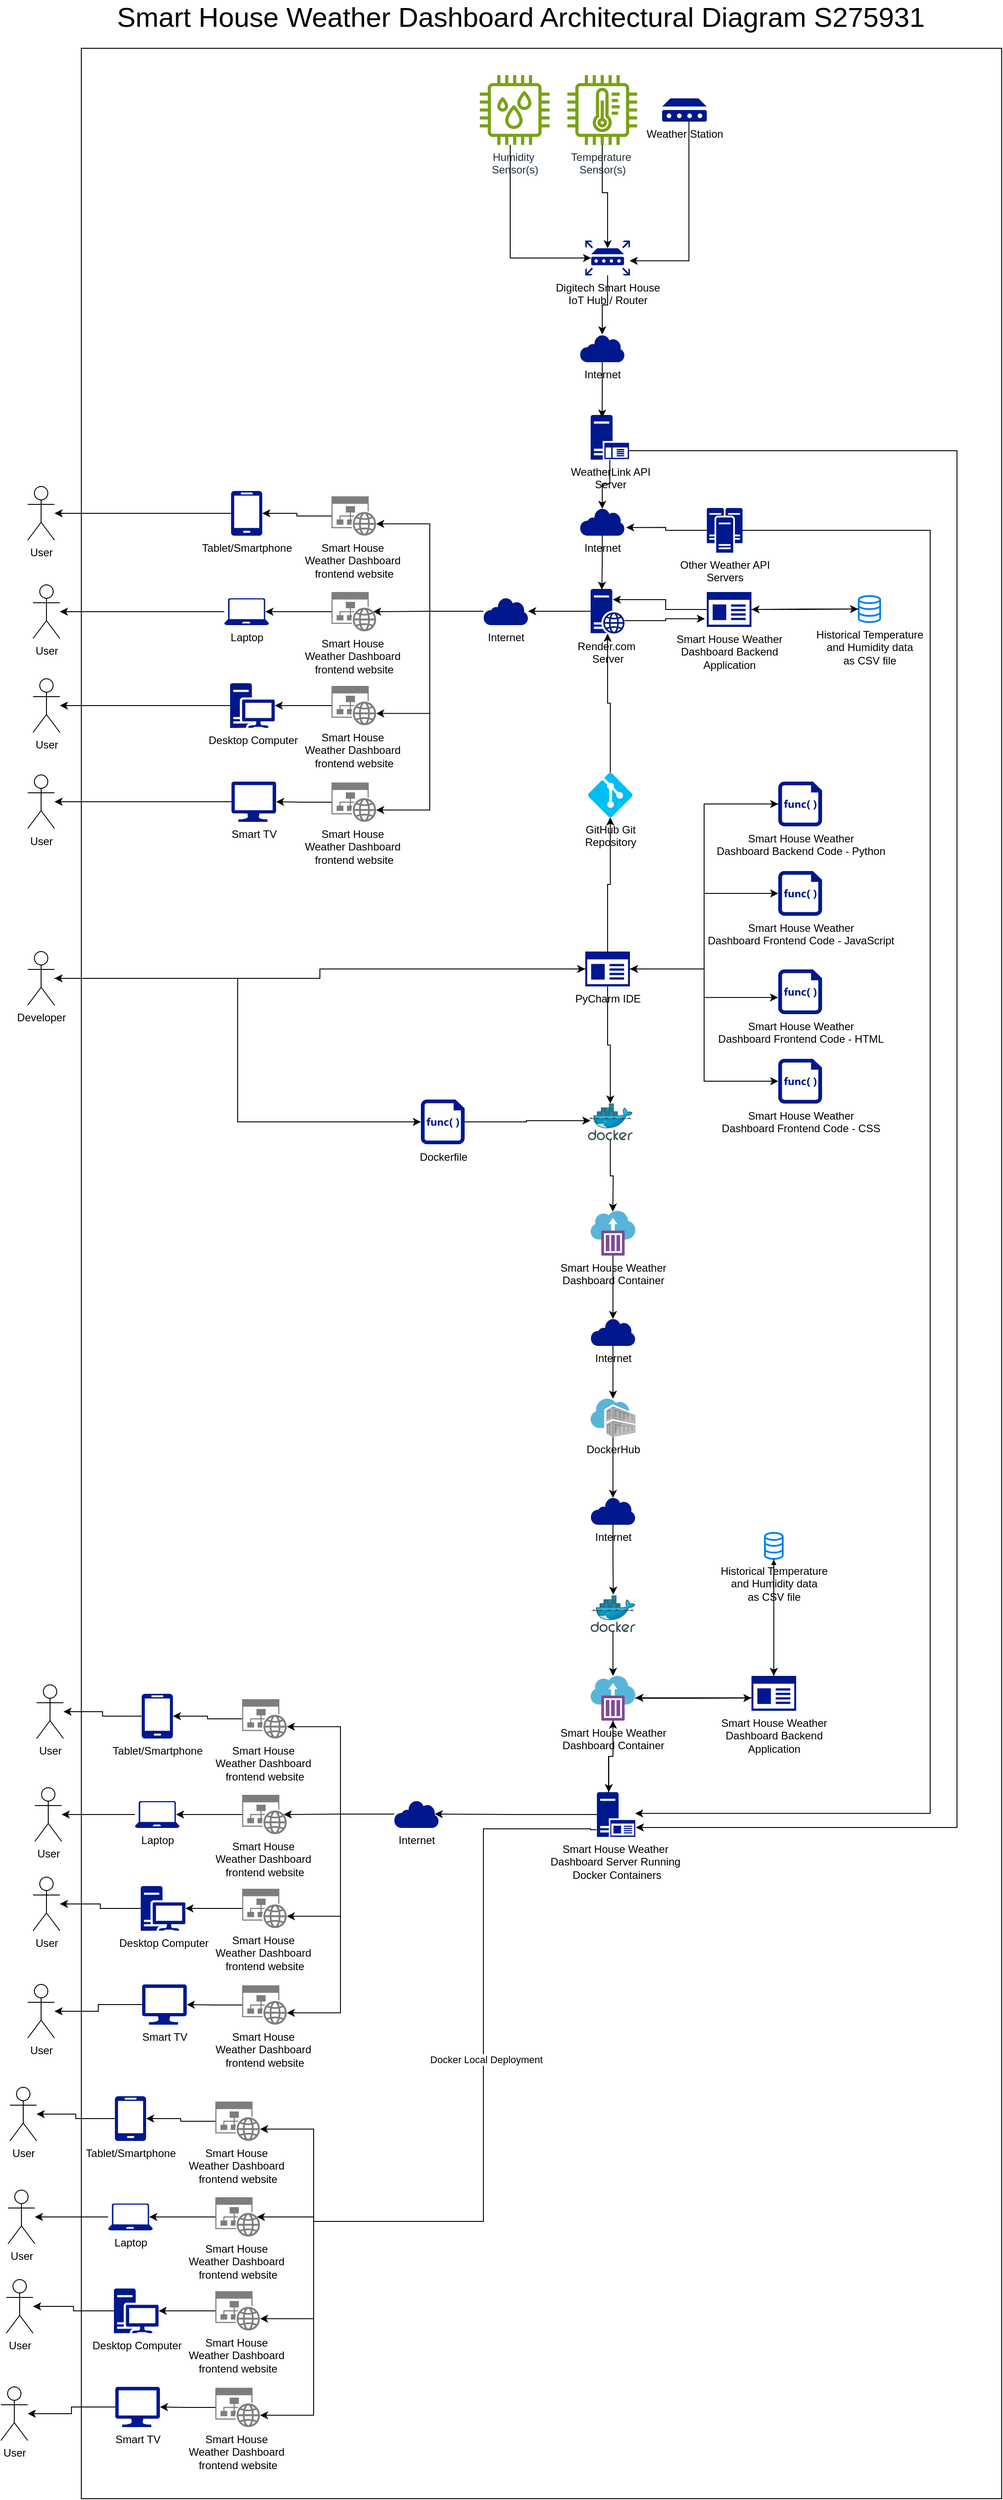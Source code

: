 <mxfile version="26.0.7">
  <diagram name="Page-1" id="2p_CSCa0iA-I4tsVPhHe">
    <mxGraphModel dx="2048" dy="1992" grid="1" gridSize="10" guides="1" tooltips="1" connect="1" arrows="1" fold="1" page="1" pageScale="1" pageWidth="827" pageHeight="1169" math="0" shadow="0">
      <root>
        <mxCell id="0" />
        <mxCell id="1" parent="0" />
        <mxCell id="lNbuHXDIR7hB_pEmyusl-156" value="" style="rounded=0;whiteSpace=wrap;html=1;fillColor=none;" parent="1" vertex="1">
          <mxGeometry x="60" y="-210" width="1030" height="2740" as="geometry" />
        </mxCell>
        <mxCell id="lNbuHXDIR7hB_pEmyusl-1" value="&lt;font style=&quot;font-size: 31px;&quot;&gt;Smart House Weather Dashboard Architectural Diagram S275931&lt;/font&gt;" style="text;html=1;align=center;verticalAlign=middle;whiteSpace=wrap;rounded=0;" parent="1" vertex="1">
          <mxGeometry x="60" y="-260" width="983.5" height="30" as="geometry" />
        </mxCell>
        <mxCell id="lNbuHXDIR7hB_pEmyusl-2" value="User" style="shape=umlActor;verticalLabelPosition=bottom;verticalAlign=top;html=1;outlineConnect=0;" parent="1" vertex="1">
          <mxGeometry x="6" y="390" width="30" height="60" as="geometry" />
        </mxCell>
        <mxCell id="lNbuHXDIR7hB_pEmyusl-4" value="Developer" style="shape=umlActor;verticalLabelPosition=bottom;verticalAlign=top;html=1;outlineConnect=0;" parent="1" vertex="1">
          <mxGeometry y="800" width="30" height="60" as="geometry" />
        </mxCell>
        <mxCell id="lNbuHXDIR7hB_pEmyusl-15" style="edgeStyle=orthogonalEdgeStyle;rounded=0;orthogonalLoop=1;jettySize=auto;html=1;" parent="1" source="lNbuHXDIR7hB_pEmyusl-7" target="lNbuHXDIR7hB_pEmyusl-11" edge="1">
          <mxGeometry relative="1" as="geometry" />
        </mxCell>
        <mxCell id="lNbuHXDIR7hB_pEmyusl-7" value="Tablet/Smartphone" style="sketch=0;aspect=fixed;pointerEvents=1;shadow=0;dashed=0;html=1;strokeColor=none;labelPosition=center;verticalLabelPosition=bottom;verticalAlign=top;align=center;fillColor=#00188D;shape=mxgraph.azure.mobile" parent="1" vertex="1">
          <mxGeometry x="227.5" y="285" width="35" height="50" as="geometry" />
        </mxCell>
        <mxCell id="lNbuHXDIR7hB_pEmyusl-16" style="edgeStyle=orthogonalEdgeStyle;rounded=0;orthogonalLoop=1;jettySize=auto;html=1;" parent="1" source="lNbuHXDIR7hB_pEmyusl-8" target="lNbuHXDIR7hB_pEmyusl-2" edge="1">
          <mxGeometry relative="1" as="geometry" />
        </mxCell>
        <mxCell id="lNbuHXDIR7hB_pEmyusl-8" value="Laptop" style="sketch=0;aspect=fixed;pointerEvents=1;shadow=0;dashed=0;html=1;strokeColor=none;labelPosition=center;verticalLabelPosition=bottom;verticalAlign=top;align=center;fillColor=#00188D;shape=mxgraph.azure.laptop" parent="1" vertex="1">
          <mxGeometry x="220" y="405" width="50" height="30" as="geometry" />
        </mxCell>
        <mxCell id="lNbuHXDIR7hB_pEmyusl-17" style="edgeStyle=orthogonalEdgeStyle;rounded=0;orthogonalLoop=1;jettySize=auto;html=1;" parent="1" source="lNbuHXDIR7hB_pEmyusl-9" target="lNbuHXDIR7hB_pEmyusl-10" edge="1">
          <mxGeometry relative="1" as="geometry" />
        </mxCell>
        <mxCell id="lNbuHXDIR7hB_pEmyusl-9" value="Desktop Computer" style="sketch=0;aspect=fixed;pointerEvents=1;shadow=0;dashed=0;html=1;strokeColor=none;labelPosition=center;verticalLabelPosition=bottom;verticalAlign=top;align=center;fillColor=#00188D;shape=mxgraph.mscae.enterprise.workstation_client" parent="1" vertex="1">
          <mxGeometry x="226.5" y="500" width="50" height="50" as="geometry" />
        </mxCell>
        <mxCell id="lNbuHXDIR7hB_pEmyusl-10" value="User" style="shape=umlActor;verticalLabelPosition=bottom;verticalAlign=top;html=1;outlineConnect=0;" parent="1" vertex="1">
          <mxGeometry x="6" y="495" width="30" height="60" as="geometry" />
        </mxCell>
        <mxCell id="lNbuHXDIR7hB_pEmyusl-11" value="User" style="shape=umlActor;verticalLabelPosition=bottom;verticalAlign=top;html=1;outlineConnect=0;" parent="1" vertex="1">
          <mxGeometry y="280" width="30" height="60" as="geometry" />
        </mxCell>
        <mxCell id="lNbuHXDIR7hB_pEmyusl-18" style="edgeStyle=orthogonalEdgeStyle;rounded=0;orthogonalLoop=1;jettySize=auto;html=1;" parent="1" source="lNbuHXDIR7hB_pEmyusl-12" target="lNbuHXDIR7hB_pEmyusl-7" edge="1">
          <mxGeometry relative="1" as="geometry" />
        </mxCell>
        <mxCell id="lNbuHXDIR7hB_pEmyusl-12" value="Smart House&amp;nbsp;&lt;div&gt;Weather Dashboard&amp;nbsp;&lt;/div&gt;&lt;div&gt;frontend website&lt;/div&gt;" style="sketch=0;aspect=fixed;pointerEvents=1;shadow=0;dashed=0;html=1;strokeColor=none;labelPosition=center;verticalLabelPosition=bottom;verticalAlign=top;align=center;shape=mxgraph.mscae.enterprise.website_generic;fillColor=#7D7D7D;" parent="1" vertex="1">
          <mxGeometry x="340" y="291" width="50" height="44" as="geometry" />
        </mxCell>
        <mxCell id="lNbuHXDIR7hB_pEmyusl-13" value="Smart House&amp;nbsp;&lt;div&gt;Weather Dashboard&amp;nbsp;&lt;/div&gt;&lt;div&gt;frontend website&lt;/div&gt;" style="sketch=0;aspect=fixed;pointerEvents=1;shadow=0;dashed=0;html=1;strokeColor=none;labelPosition=center;verticalLabelPosition=bottom;verticalAlign=top;align=center;shape=mxgraph.mscae.enterprise.website_generic;fillColor=#7D7D7D;" parent="1" vertex="1">
          <mxGeometry x="340" y="398" width="50" height="44" as="geometry" />
        </mxCell>
        <mxCell id="lNbuHXDIR7hB_pEmyusl-14" value="Smart House&amp;nbsp;&lt;div&gt;Weather Dashboard&amp;nbsp;&lt;/div&gt;&lt;div&gt;frontend website&lt;/div&gt;" style="sketch=0;aspect=fixed;pointerEvents=1;shadow=0;dashed=0;html=1;strokeColor=none;labelPosition=center;verticalLabelPosition=bottom;verticalAlign=top;align=center;shape=mxgraph.mscae.enterprise.website_generic;fillColor=#7D7D7D;" parent="1" vertex="1">
          <mxGeometry x="340" y="503" width="50" height="44" as="geometry" />
        </mxCell>
        <mxCell id="lNbuHXDIR7hB_pEmyusl-19" style="edgeStyle=orthogonalEdgeStyle;rounded=0;orthogonalLoop=1;jettySize=auto;html=1;entryX=0.92;entryY=0.5;entryDx=0;entryDy=0;entryPerimeter=0;" parent="1" source="lNbuHXDIR7hB_pEmyusl-13" target="lNbuHXDIR7hB_pEmyusl-8" edge="1">
          <mxGeometry relative="1" as="geometry" />
        </mxCell>
        <mxCell id="lNbuHXDIR7hB_pEmyusl-20" style="edgeStyle=orthogonalEdgeStyle;rounded=0;orthogonalLoop=1;jettySize=auto;html=1;entryX=1;entryY=0.5;entryDx=0;entryDy=0;entryPerimeter=0;" parent="1" source="lNbuHXDIR7hB_pEmyusl-14" target="lNbuHXDIR7hB_pEmyusl-9" edge="1">
          <mxGeometry relative="1" as="geometry" />
        </mxCell>
        <mxCell id="lNbuHXDIR7hB_pEmyusl-22" value="Internet" style="sketch=0;aspect=fixed;pointerEvents=1;shadow=0;dashed=0;html=1;strokeColor=none;labelPosition=center;verticalLabelPosition=bottom;verticalAlign=top;align=center;fillColor=#00188D;shape=mxgraph.mscae.enterprise.internet" parent="1" vertex="1">
          <mxGeometry x="510" y="404" width="50" height="31" as="geometry" />
        </mxCell>
        <mxCell id="lNbuHXDIR7hB_pEmyusl-23" style="edgeStyle=orthogonalEdgeStyle;rounded=0;orthogonalLoop=1;jettySize=auto;html=1;entryX=1;entryY=0.7;entryDx=0;entryDy=0;entryPerimeter=0;" parent="1" source="lNbuHXDIR7hB_pEmyusl-22" target="lNbuHXDIR7hB_pEmyusl-12" edge="1">
          <mxGeometry relative="1" as="geometry" />
        </mxCell>
        <mxCell id="lNbuHXDIR7hB_pEmyusl-24" style="edgeStyle=orthogonalEdgeStyle;rounded=0;orthogonalLoop=1;jettySize=auto;html=1;entryX=0.93;entryY=0.5;entryDx=0;entryDy=0;entryPerimeter=0;" parent="1" source="lNbuHXDIR7hB_pEmyusl-22" target="lNbuHXDIR7hB_pEmyusl-13" edge="1">
          <mxGeometry relative="1" as="geometry" />
        </mxCell>
        <mxCell id="lNbuHXDIR7hB_pEmyusl-25" style="edgeStyle=orthogonalEdgeStyle;rounded=0;orthogonalLoop=1;jettySize=auto;html=1;entryX=1;entryY=0.7;entryDx=0;entryDy=0;entryPerimeter=0;" parent="1" source="lNbuHXDIR7hB_pEmyusl-22" target="lNbuHXDIR7hB_pEmyusl-14" edge="1">
          <mxGeometry relative="1" as="geometry" />
        </mxCell>
        <mxCell id="lNbuHXDIR7hB_pEmyusl-31" style="edgeStyle=orthogonalEdgeStyle;rounded=0;orthogonalLoop=1;jettySize=auto;html=1;" parent="1" source="lNbuHXDIR7hB_pEmyusl-28" target="lNbuHXDIR7hB_pEmyusl-29" edge="1">
          <mxGeometry relative="1" as="geometry" />
        </mxCell>
        <mxCell id="lNbuHXDIR7hB_pEmyusl-28" value="Smart TV" style="sketch=0;aspect=fixed;pointerEvents=1;shadow=0;dashed=0;html=1;strokeColor=none;labelPosition=center;verticalLabelPosition=bottom;verticalAlign=top;align=center;fillColor=#00188D;shape=mxgraph.azure.computer" parent="1" vertex="1">
          <mxGeometry x="228" y="610" width="50" height="45" as="geometry" />
        </mxCell>
        <mxCell id="lNbuHXDIR7hB_pEmyusl-29" value="User" style="shape=umlActor;verticalLabelPosition=bottom;verticalAlign=top;html=1;outlineConnect=0;" parent="1" vertex="1">
          <mxGeometry y="602.5" width="30" height="60" as="geometry" />
        </mxCell>
        <mxCell id="lNbuHXDIR7hB_pEmyusl-32" value="Smart House&amp;nbsp;&lt;div&gt;Weather Dashboard&amp;nbsp;&lt;/div&gt;&lt;div&gt;frontend website&lt;/div&gt;" style="sketch=0;aspect=fixed;pointerEvents=1;shadow=0;dashed=0;html=1;strokeColor=none;labelPosition=center;verticalLabelPosition=bottom;verticalAlign=top;align=center;shape=mxgraph.mscae.enterprise.website_generic;fillColor=#7D7D7D;" parent="1" vertex="1">
          <mxGeometry x="340" y="611" width="50" height="44" as="geometry" />
        </mxCell>
        <mxCell id="lNbuHXDIR7hB_pEmyusl-34" style="edgeStyle=orthogonalEdgeStyle;rounded=0;orthogonalLoop=1;jettySize=auto;html=1;entryX=1;entryY=0.7;entryDx=0;entryDy=0;entryPerimeter=0;" parent="1" source="lNbuHXDIR7hB_pEmyusl-22" target="lNbuHXDIR7hB_pEmyusl-32" edge="1">
          <mxGeometry relative="1" as="geometry" />
        </mxCell>
        <mxCell id="lNbuHXDIR7hB_pEmyusl-35" style="edgeStyle=orthogonalEdgeStyle;rounded=0;orthogonalLoop=1;jettySize=auto;html=1;entryX=1;entryY=0.5;entryDx=0;entryDy=0;entryPerimeter=0;" parent="1" source="lNbuHXDIR7hB_pEmyusl-32" target="lNbuHXDIR7hB_pEmyusl-28" edge="1">
          <mxGeometry relative="1" as="geometry" />
        </mxCell>
        <mxCell id="lNbuHXDIR7hB_pEmyusl-37" style="edgeStyle=orthogonalEdgeStyle;rounded=0;orthogonalLoop=1;jettySize=auto;html=1;" parent="1" source="lNbuHXDIR7hB_pEmyusl-36" target="lNbuHXDIR7hB_pEmyusl-22" edge="1">
          <mxGeometry relative="1" as="geometry" />
        </mxCell>
        <mxCell id="lNbuHXDIR7hB_pEmyusl-36" value="Render.com&amp;nbsp;&lt;div&gt;Server&lt;/div&gt;" style="sketch=0;aspect=fixed;pointerEvents=1;shadow=0;dashed=0;html=1;strokeColor=none;labelPosition=center;verticalLabelPosition=bottom;verticalAlign=top;align=center;fillColor=#00188D;shape=mxgraph.mscae.enterprise.web_server" parent="1" vertex="1">
          <mxGeometry x="630" y="394.5" width="38" height="50" as="geometry" />
        </mxCell>
        <mxCell id="lNbuHXDIR7hB_pEmyusl-38" value="Smart House Weather&lt;div&gt;Dashboard Backend&lt;/div&gt;&lt;div&gt;Application&lt;/div&gt;" style="sketch=0;aspect=fixed;pointerEvents=1;shadow=0;dashed=0;html=1;strokeColor=none;labelPosition=center;verticalLabelPosition=bottom;verticalAlign=top;align=center;fillColor=#00188D;shape=mxgraph.mscae.enterprise.app_generic" parent="1" vertex="1">
          <mxGeometry x="760" y="398" width="50" height="39" as="geometry" />
        </mxCell>
        <mxCell id="lNbuHXDIR7hB_pEmyusl-41" style="edgeStyle=orthogonalEdgeStyle;rounded=0;orthogonalLoop=1;jettySize=auto;html=1;entryX=-0.042;entryY=0.766;entryDx=0;entryDy=0;entryPerimeter=0;" parent="1" source="lNbuHXDIR7hB_pEmyusl-36" target="lNbuHXDIR7hB_pEmyusl-38" edge="1">
          <mxGeometry relative="1" as="geometry">
            <Array as="points">
              <mxPoint x="714" y="430" />
              <mxPoint x="714" y="428" />
            </Array>
          </mxGeometry>
        </mxCell>
        <mxCell id="lNbuHXDIR7hB_pEmyusl-42" style="edgeStyle=orthogonalEdgeStyle;rounded=0;orthogonalLoop=1;jettySize=auto;html=1;entryX=0.652;entryY=0.24;entryDx=0;entryDy=0;entryPerimeter=0;" parent="1" source="lNbuHXDIR7hB_pEmyusl-38" target="lNbuHXDIR7hB_pEmyusl-36" edge="1">
          <mxGeometry relative="1" as="geometry" />
        </mxCell>
        <mxCell id="lNbuHXDIR7hB_pEmyusl-43" value="Weather Station" style="sketch=0;aspect=fixed;pointerEvents=1;shadow=0;dashed=0;html=1;strokeColor=none;labelPosition=center;verticalLabelPosition=bottom;verticalAlign=top;align=center;fillColor=#00188D;shape=mxgraph.mscae.enterprise.device" parent="1" vertex="1">
          <mxGeometry x="710" y="-154" width="50" height="26" as="geometry" />
        </mxCell>
        <mxCell id="lNbuHXDIR7hB_pEmyusl-161" style="edgeStyle=orthogonalEdgeStyle;rounded=0;orthogonalLoop=1;jettySize=auto;html=1;" parent="1" source="lNbuHXDIR7hB_pEmyusl-47" target="lNbuHXDIR7hB_pEmyusl-160" edge="1">
          <mxGeometry relative="1" as="geometry" />
        </mxCell>
        <mxCell id="lNbuHXDIR7hB_pEmyusl-47" value="Digitech Smart House&lt;div&gt;IoT Hub / Router&lt;/div&gt;" style="sketch=0;aspect=fixed;pointerEvents=1;shadow=0;dashed=0;html=1;strokeColor=none;labelPosition=center;verticalLabelPosition=bottom;verticalAlign=top;align=center;fillColor=#00188D;shape=mxgraph.mscae.enterprise.router" parent="1" vertex="1">
          <mxGeometry x="624" y="5" width="50" height="39" as="geometry" />
        </mxCell>
        <mxCell id="lNbuHXDIR7hB_pEmyusl-48" value="Internet" style="sketch=0;aspect=fixed;pointerEvents=1;shadow=0;dashed=0;html=1;strokeColor=none;labelPosition=center;verticalLabelPosition=bottom;verticalAlign=top;align=center;fillColor=#00188D;shape=mxgraph.mscae.enterprise.internet" parent="1" vertex="1">
          <mxGeometry x="618" y="304" width="50" height="31" as="geometry" />
        </mxCell>
        <mxCell id="lNbuHXDIR7hB_pEmyusl-51" style="edgeStyle=orthogonalEdgeStyle;rounded=0;orthogonalLoop=1;jettySize=auto;html=1;entryX=0.993;entryY=0.58;entryDx=0;entryDy=0;entryPerimeter=0;" parent="1" source="lNbuHXDIR7hB_pEmyusl-43" target="lNbuHXDIR7hB_pEmyusl-47" edge="1">
          <mxGeometry relative="1" as="geometry">
            <Array as="points">
              <mxPoint x="740" y="28" />
            </Array>
          </mxGeometry>
        </mxCell>
        <mxCell id="lNbuHXDIR7hB_pEmyusl-53" style="edgeStyle=orthogonalEdgeStyle;rounded=0;orthogonalLoop=1;jettySize=auto;html=1;entryX=0.33;entryY=0.018;entryDx=0;entryDy=0;entryPerimeter=0;" parent="1" source="lNbuHXDIR7hB_pEmyusl-48" target="lNbuHXDIR7hB_pEmyusl-36" edge="1">
          <mxGeometry relative="1" as="geometry" />
        </mxCell>
        <mxCell id="lNbuHXDIR7hB_pEmyusl-55" value="Other Weather API&lt;div&gt;Servers&lt;/div&gt;" style="sketch=0;aspect=fixed;pointerEvents=1;shadow=0;dashed=0;html=1;strokeColor=none;labelPosition=center;verticalLabelPosition=bottom;verticalAlign=top;align=center;fillColor=#00188D;shape=mxgraph.mscae.enterprise.cluster_server" parent="1" vertex="1">
          <mxGeometry x="760" y="304" width="40" height="50" as="geometry" />
        </mxCell>
        <mxCell id="lNbuHXDIR7hB_pEmyusl-56" value="WeatherLink API&lt;div&gt;Server&lt;/div&gt;" style="sketch=0;aspect=fixed;pointerEvents=1;shadow=0;dashed=0;html=1;strokeColor=none;labelPosition=center;verticalLabelPosition=bottom;verticalAlign=top;align=center;fillColor=#00188D;shape=mxgraph.mscae.enterprise.application_server" parent="1" vertex="1">
          <mxGeometry x="630" y="200" width="43" height="50" as="geometry" />
        </mxCell>
        <mxCell id="lNbuHXDIR7hB_pEmyusl-58" style="edgeStyle=orthogonalEdgeStyle;rounded=0;orthogonalLoop=1;jettySize=auto;html=1;entryX=0.5;entryY=0.03;entryDx=0;entryDy=0;entryPerimeter=0;" parent="1" source="lNbuHXDIR7hB_pEmyusl-56" target="lNbuHXDIR7hB_pEmyusl-48" edge="1">
          <mxGeometry relative="1" as="geometry" />
        </mxCell>
        <mxCell id="lNbuHXDIR7hB_pEmyusl-59" style="edgeStyle=orthogonalEdgeStyle;rounded=0;orthogonalLoop=1;jettySize=auto;html=1;entryX=1.036;entryY=0.704;entryDx=0;entryDy=0;entryPerimeter=0;" parent="1" source="lNbuHXDIR7hB_pEmyusl-55" target="lNbuHXDIR7hB_pEmyusl-48" edge="1">
          <mxGeometry relative="1" as="geometry" />
        </mxCell>
        <mxCell id="lNbuHXDIR7hB_pEmyusl-61" style="edgeStyle=orthogonalEdgeStyle;rounded=0;orthogonalLoop=1;jettySize=auto;html=1;" parent="1" source="lNbuHXDIR7hB_pEmyusl-60" target="lNbuHXDIR7hB_pEmyusl-36" edge="1">
          <mxGeometry relative="1" as="geometry" />
        </mxCell>
        <mxCell id="lNbuHXDIR7hB_pEmyusl-60" value="GitHub Git&lt;div&gt;Repository&lt;/div&gt;" style="verticalLabelPosition=bottom;html=1;verticalAlign=top;align=center;strokeColor=none;fillColor=#00BEF2;shape=mxgraph.azure.git_repository;" parent="1" vertex="1">
          <mxGeometry x="627" y="600" width="50" height="50" as="geometry" />
        </mxCell>
        <mxCell id="lNbuHXDIR7hB_pEmyusl-68" style="edgeStyle=orthogonalEdgeStyle;rounded=0;orthogonalLoop=1;jettySize=auto;html=1;" parent="1" source="lNbuHXDIR7hB_pEmyusl-62" target="lNbuHXDIR7hB_pEmyusl-4" edge="1">
          <mxGeometry relative="1" as="geometry" />
        </mxCell>
        <mxCell id="lNbuHXDIR7hB_pEmyusl-74" style="edgeStyle=orthogonalEdgeStyle;rounded=0;orthogonalLoop=1;jettySize=auto;html=1;" parent="1" source="lNbuHXDIR7hB_pEmyusl-62" target="lNbuHXDIR7hB_pEmyusl-60" edge="1">
          <mxGeometry relative="1" as="geometry" />
        </mxCell>
        <mxCell id="lNbuHXDIR7hB_pEmyusl-76" style="edgeStyle=orthogonalEdgeStyle;rounded=0;orthogonalLoop=1;jettySize=auto;html=1;" parent="1" source="lNbuHXDIR7hB_pEmyusl-62" target="lNbuHXDIR7hB_pEmyusl-75" edge="1">
          <mxGeometry relative="1" as="geometry" />
        </mxCell>
        <mxCell id="lNbuHXDIR7hB_pEmyusl-62" value="PyCharm IDE" style="sketch=0;aspect=fixed;pointerEvents=1;shadow=0;dashed=0;html=1;strokeColor=none;labelPosition=center;verticalLabelPosition=bottom;verticalAlign=top;align=center;fillColor=#00188D;shape=mxgraph.mscae.enterprise.app_generic" parent="1" vertex="1">
          <mxGeometry x="624" y="800" width="50" height="39" as="geometry" />
        </mxCell>
        <mxCell id="lNbuHXDIR7hB_pEmyusl-63" value="Smart House Weather&lt;div&gt;Dashboard Backend Code - Python&lt;/div&gt;" style="sketch=0;aspect=fixed;pointerEvents=1;shadow=0;dashed=0;html=1;strokeColor=none;labelPosition=center;verticalLabelPosition=bottom;verticalAlign=top;align=center;fillColor=#00188D;shape=mxgraph.mscae.enterprise.code_file" parent="1" vertex="1">
          <mxGeometry x="840" y="610" width="49" height="50" as="geometry" />
        </mxCell>
        <mxCell id="lNbuHXDIR7hB_pEmyusl-64" value="Smart House Weather&lt;div&gt;Dashboard Frontend Code - JavaScript&lt;/div&gt;" style="sketch=0;aspect=fixed;pointerEvents=1;shadow=0;dashed=0;html=1;strokeColor=none;labelPosition=center;verticalLabelPosition=bottom;verticalAlign=top;align=center;fillColor=#00188D;shape=mxgraph.mscae.enterprise.code_file" parent="1" vertex="1">
          <mxGeometry x="840" y="710" width="49" height="50" as="geometry" />
        </mxCell>
        <mxCell id="lNbuHXDIR7hB_pEmyusl-65" value="Smart House Weather&lt;div&gt;Dashboard Frontend Code - HTML&lt;/div&gt;" style="sketch=0;aspect=fixed;pointerEvents=1;shadow=0;dashed=0;html=1;strokeColor=none;labelPosition=center;verticalLabelPosition=bottom;verticalAlign=top;align=center;fillColor=#00188D;shape=mxgraph.mscae.enterprise.code_file" parent="1" vertex="1">
          <mxGeometry x="840" y="820" width="49" height="50" as="geometry" />
        </mxCell>
        <mxCell id="lNbuHXDIR7hB_pEmyusl-66" value="Smart House Weather&lt;div&gt;Dashboard Frontend Code - CSS&lt;/div&gt;" style="sketch=0;aspect=fixed;pointerEvents=1;shadow=0;dashed=0;html=1;strokeColor=none;labelPosition=center;verticalLabelPosition=bottom;verticalAlign=top;align=center;fillColor=#00188D;shape=mxgraph.mscae.enterprise.code_file" parent="1" vertex="1">
          <mxGeometry x="840" y="920" width="49" height="50" as="geometry" />
        </mxCell>
        <mxCell id="lNbuHXDIR7hB_pEmyusl-67" style="edgeStyle=orthogonalEdgeStyle;rounded=0;orthogonalLoop=1;jettySize=auto;html=1;entryX=0;entryY=0.5;entryDx=0;entryDy=0;entryPerimeter=0;" parent="1" source="lNbuHXDIR7hB_pEmyusl-4" target="lNbuHXDIR7hB_pEmyusl-62" edge="1">
          <mxGeometry relative="1" as="geometry" />
        </mxCell>
        <mxCell id="lNbuHXDIR7hB_pEmyusl-69" style="edgeStyle=orthogonalEdgeStyle;rounded=0;orthogonalLoop=1;jettySize=auto;html=1;entryX=0;entryY=0.5;entryDx=0;entryDy=0;entryPerimeter=0;" parent="1" source="lNbuHXDIR7hB_pEmyusl-62" target="lNbuHXDIR7hB_pEmyusl-63" edge="1">
          <mxGeometry relative="1" as="geometry" />
        </mxCell>
        <mxCell id="lNbuHXDIR7hB_pEmyusl-70" style="edgeStyle=orthogonalEdgeStyle;rounded=0;orthogonalLoop=1;jettySize=auto;html=1;entryX=0;entryY=0.5;entryDx=0;entryDy=0;entryPerimeter=0;" parent="1" source="lNbuHXDIR7hB_pEmyusl-62" target="lNbuHXDIR7hB_pEmyusl-64" edge="1">
          <mxGeometry relative="1" as="geometry" />
        </mxCell>
        <mxCell id="lNbuHXDIR7hB_pEmyusl-71" style="edgeStyle=orthogonalEdgeStyle;rounded=0;orthogonalLoop=1;jettySize=auto;html=1;entryX=-0.005;entryY=0.628;entryDx=0;entryDy=0;entryPerimeter=0;" parent="1" source="lNbuHXDIR7hB_pEmyusl-62" target="lNbuHXDIR7hB_pEmyusl-65" edge="1">
          <mxGeometry relative="1" as="geometry" />
        </mxCell>
        <mxCell id="lNbuHXDIR7hB_pEmyusl-72" style="edgeStyle=orthogonalEdgeStyle;rounded=0;orthogonalLoop=1;jettySize=auto;html=1;entryX=0;entryY=0.5;entryDx=0;entryDy=0;entryPerimeter=0;" parent="1" source="lNbuHXDIR7hB_pEmyusl-62" target="lNbuHXDIR7hB_pEmyusl-66" edge="1">
          <mxGeometry relative="1" as="geometry" />
        </mxCell>
        <mxCell id="lNbuHXDIR7hB_pEmyusl-73" style="edgeStyle=orthogonalEdgeStyle;rounded=0;orthogonalLoop=1;jettySize=auto;html=1;entryX=1;entryY=0.5;entryDx=0;entryDy=0;entryPerimeter=0;" parent="1" source="lNbuHXDIR7hB_pEmyusl-63" target="lNbuHXDIR7hB_pEmyusl-62" edge="1">
          <mxGeometry relative="1" as="geometry" />
        </mxCell>
        <mxCell id="lNbuHXDIR7hB_pEmyusl-75" value="" style="image;sketch=0;aspect=fixed;html=1;points=[];align=center;fontSize=12;image=img/lib/mscae/Docker.svg;" parent="1" vertex="1">
          <mxGeometry x="627" y="970" width="50" height="41" as="geometry" />
        </mxCell>
        <mxCell id="lNbuHXDIR7hB_pEmyusl-77" value="Dockerfile" style="sketch=0;aspect=fixed;pointerEvents=1;shadow=0;dashed=0;html=1;strokeColor=none;labelPosition=center;verticalLabelPosition=bottom;verticalAlign=top;align=center;fillColor=#00188D;shape=mxgraph.mscae.enterprise.code_file" parent="1" vertex="1">
          <mxGeometry x="440" y="965.5" width="49" height="50" as="geometry" />
        </mxCell>
        <mxCell id="lNbuHXDIR7hB_pEmyusl-78" style="edgeStyle=orthogonalEdgeStyle;rounded=0;orthogonalLoop=1;jettySize=auto;html=1;entryX=0.056;entryY=0.467;entryDx=0;entryDy=0;entryPerimeter=0;" parent="1" source="lNbuHXDIR7hB_pEmyusl-77" target="lNbuHXDIR7hB_pEmyusl-75" edge="1">
          <mxGeometry relative="1" as="geometry" />
        </mxCell>
        <mxCell id="lNbuHXDIR7hB_pEmyusl-79" style="edgeStyle=orthogonalEdgeStyle;rounded=0;orthogonalLoop=1;jettySize=auto;html=1;entryX=0;entryY=0.5;entryDx=0;entryDy=0;entryPerimeter=0;" parent="1" source="lNbuHXDIR7hB_pEmyusl-4" target="lNbuHXDIR7hB_pEmyusl-77" edge="1">
          <mxGeometry relative="1" as="geometry" />
        </mxCell>
        <mxCell id="lNbuHXDIR7hB_pEmyusl-82" style="edgeStyle=orthogonalEdgeStyle;rounded=0;orthogonalLoop=1;jettySize=auto;html=1;entryX=0.616;entryY=0.027;entryDx=0;entryDy=0;entryPerimeter=0;" parent="1" source="lNbuHXDIR7hB_pEmyusl-75" edge="1">
          <mxGeometry relative="1" as="geometry">
            <mxPoint x="654.8" y="1090.837" as="targetPoint" />
          </mxGeometry>
        </mxCell>
        <mxCell id="lNbuHXDIR7hB_pEmyusl-83" value="DockerHub" style="image;sketch=0;aspect=fixed;html=1;points=[];align=center;fontSize=12;image=img/lib/mscae/Container_Registries.svg;" parent="1" vertex="1">
          <mxGeometry x="630" y="1300" width="50" height="43" as="geometry" />
        </mxCell>
        <mxCell id="lNbuHXDIR7hB_pEmyusl-84" value="Smart House Weather&lt;div&gt;Dashboard Container&lt;/div&gt;" style="image;sketch=0;aspect=fixed;html=1;points=[];align=center;fontSize=12;image=img/lib/mscae/Container_Instances.svg;" parent="1" vertex="1">
          <mxGeometry x="630" y="1090" width="50" height="50" as="geometry" />
        </mxCell>
        <mxCell id="lNbuHXDIR7hB_pEmyusl-85" value="Internet" style="sketch=0;aspect=fixed;pointerEvents=1;shadow=0;dashed=0;html=1;strokeColor=none;labelPosition=center;verticalLabelPosition=bottom;verticalAlign=top;align=center;fillColor=#00188D;shape=mxgraph.mscae.enterprise.internet" parent="1" vertex="1">
          <mxGeometry x="630" y="1210" width="50" height="31" as="geometry" />
        </mxCell>
        <mxCell id="lNbuHXDIR7hB_pEmyusl-86" style="edgeStyle=orthogonalEdgeStyle;rounded=0;orthogonalLoop=1;jettySize=auto;html=1;entryX=0.5;entryY=0.03;entryDx=0;entryDy=0;entryPerimeter=0;" parent="1" source="lNbuHXDIR7hB_pEmyusl-84" target="lNbuHXDIR7hB_pEmyusl-85" edge="1">
          <mxGeometry relative="1" as="geometry" />
        </mxCell>
        <mxCell id="lNbuHXDIR7hB_pEmyusl-87" style="edgeStyle=orthogonalEdgeStyle;rounded=0;orthogonalLoop=1;jettySize=auto;html=1;entryX=0.5;entryY=0;entryDx=0;entryDy=0;entryPerimeter=0;" parent="1" source="lNbuHXDIR7hB_pEmyusl-85" target="lNbuHXDIR7hB_pEmyusl-83" edge="1">
          <mxGeometry relative="1" as="geometry" />
        </mxCell>
        <mxCell id="lNbuHXDIR7hB_pEmyusl-88" value="Internet" style="sketch=0;aspect=fixed;pointerEvents=1;shadow=0;dashed=0;html=1;strokeColor=none;labelPosition=center;verticalLabelPosition=bottom;verticalAlign=top;align=center;fillColor=#00188D;shape=mxgraph.mscae.enterprise.internet" parent="1" vertex="1">
          <mxGeometry x="630" y="1410" width="50" height="31" as="geometry" />
        </mxCell>
        <mxCell id="lNbuHXDIR7hB_pEmyusl-89" style="edgeStyle=orthogonalEdgeStyle;rounded=0;orthogonalLoop=1;jettySize=auto;html=1;entryX=0.5;entryY=0.03;entryDx=0;entryDy=0;entryPerimeter=0;" parent="1" source="lNbuHXDIR7hB_pEmyusl-83" target="lNbuHXDIR7hB_pEmyusl-88" edge="1">
          <mxGeometry relative="1" as="geometry" />
        </mxCell>
        <mxCell id="lNbuHXDIR7hB_pEmyusl-94" style="edgeStyle=orthogonalEdgeStyle;rounded=0;orthogonalLoop=1;jettySize=auto;html=1;" parent="1" source="lNbuHXDIR7hB_pEmyusl-91" target="lNbuHXDIR7hB_pEmyusl-93" edge="1">
          <mxGeometry relative="1" as="geometry" />
        </mxCell>
        <mxCell id="lNbuHXDIR7hB_pEmyusl-91" value="" style="image;sketch=0;aspect=fixed;html=1;points=[];align=center;fontSize=12;image=img/lib/mscae/Docker.svg;" parent="1" vertex="1">
          <mxGeometry x="630" y="1520" width="50" height="41" as="geometry" />
        </mxCell>
        <mxCell id="lNbuHXDIR7hB_pEmyusl-92" style="edgeStyle=orthogonalEdgeStyle;rounded=0;orthogonalLoop=1;jettySize=auto;html=1;entryX=0.507;entryY=-0.02;entryDx=0;entryDy=0;entryPerimeter=0;" parent="1" source="lNbuHXDIR7hB_pEmyusl-88" target="lNbuHXDIR7hB_pEmyusl-91" edge="1">
          <mxGeometry relative="1" as="geometry" />
        </mxCell>
        <mxCell id="lNbuHXDIR7hB_pEmyusl-93" value="Smart House Weather&lt;div&gt;Dashboard Container&lt;/div&gt;" style="image;sketch=0;aspect=fixed;html=1;points=[];align=center;fontSize=12;image=img/lib/mscae/Container_Instances.svg;" parent="1" vertex="1">
          <mxGeometry x="630" y="1610" width="50" height="50" as="geometry" />
        </mxCell>
        <mxCell id="lNbuHXDIR7hB_pEmyusl-99" style="edgeStyle=orthogonalEdgeStyle;rounded=0;orthogonalLoop=1;jettySize=auto;html=1;" parent="1" source="lNbuHXDIR7hB_pEmyusl-95" target="lNbuHXDIR7hB_pEmyusl-93" edge="1">
          <mxGeometry relative="1" as="geometry">
            <Array as="points">
              <mxPoint x="650" y="1700" />
              <mxPoint x="655" y="1700" />
            </Array>
          </mxGeometry>
        </mxCell>
        <mxCell id="lNbuHXDIR7hB_pEmyusl-95" value="Smart House Weather&amp;nbsp;&lt;div&gt;Dashboard Server Running&amp;nbsp;&lt;/div&gt;&lt;div&gt;Docker Containers&lt;/div&gt;" style="sketch=0;aspect=fixed;pointerEvents=1;shadow=0;dashed=0;html=1;strokeColor=none;labelPosition=center;verticalLabelPosition=bottom;verticalAlign=top;align=center;fillColor=#00188D;shape=mxgraph.mscae.enterprise.application_server2" parent="1" vertex="1">
          <mxGeometry x="637" y="1740" width="43" height="50" as="geometry" />
        </mxCell>
        <mxCell id="lNbuHXDIR7hB_pEmyusl-98" style="edgeStyle=orthogonalEdgeStyle;rounded=0;orthogonalLoop=1;jettySize=auto;html=1;entryX=0.31;entryY=0;entryDx=0;entryDy=0;entryPerimeter=0;" parent="1" source="lNbuHXDIR7hB_pEmyusl-93" target="lNbuHXDIR7hB_pEmyusl-95" edge="1">
          <mxGeometry relative="1" as="geometry" />
        </mxCell>
        <mxCell id="lNbuHXDIR7hB_pEmyusl-102" style="edgeStyle=orthogonalEdgeStyle;rounded=0;orthogonalLoop=1;jettySize=auto;html=1;" parent="1" edge="1">
          <mxGeometry relative="1" as="geometry">
            <mxPoint x="680" y="1634.5" as="targetPoint" />
            <mxPoint x="810" y="1634.483" as="sourcePoint" />
          </mxGeometry>
        </mxCell>
        <mxCell id="qZ-0hDLeYH79qLOi-IfR-6" style="edgeStyle=orthogonalEdgeStyle;rounded=0;orthogonalLoop=1;jettySize=auto;html=1;" edge="1" parent="1" source="lNbuHXDIR7hB_pEmyusl-100">
          <mxGeometry relative="1" as="geometry">
            <mxPoint x="835" y="1480" as="targetPoint" />
          </mxGeometry>
        </mxCell>
        <mxCell id="lNbuHXDIR7hB_pEmyusl-100" value="Smart House Weather&lt;div&gt;Dashboard Backend&lt;/div&gt;&lt;div&gt;Application&lt;/div&gt;" style="sketch=0;aspect=fixed;pointerEvents=1;shadow=0;dashed=0;html=1;strokeColor=none;labelPosition=center;verticalLabelPosition=bottom;verticalAlign=top;align=center;fillColor=#00188D;shape=mxgraph.mscae.enterprise.app_generic" parent="1" vertex="1">
          <mxGeometry x="810" y="1610" width="50" height="39" as="geometry" />
        </mxCell>
        <mxCell id="lNbuHXDIR7hB_pEmyusl-101" style="edgeStyle=orthogonalEdgeStyle;rounded=0;orthogonalLoop=1;jettySize=auto;html=1;entryX=-0.001;entryY=0.634;entryDx=0;entryDy=0;entryPerimeter=0;" parent="1" source="lNbuHXDIR7hB_pEmyusl-93" target="lNbuHXDIR7hB_pEmyusl-100" edge="1">
          <mxGeometry relative="1" as="geometry" />
        </mxCell>
        <mxCell id="lNbuHXDIR7hB_pEmyusl-103" value="User" style="shape=umlActor;verticalLabelPosition=bottom;verticalAlign=top;html=1;outlineConnect=0;" parent="1" vertex="1">
          <mxGeometry x="8" y="1735" width="30" height="60" as="geometry" />
        </mxCell>
        <mxCell id="lNbuHXDIR7hB_pEmyusl-104" style="edgeStyle=orthogonalEdgeStyle;rounded=0;orthogonalLoop=1;jettySize=auto;html=1;" parent="1" source="lNbuHXDIR7hB_pEmyusl-105" target="lNbuHXDIR7hB_pEmyusl-111" edge="1">
          <mxGeometry relative="1" as="geometry" />
        </mxCell>
        <mxCell id="lNbuHXDIR7hB_pEmyusl-105" value="Tablet/Smartphone" style="sketch=0;aspect=fixed;pointerEvents=1;shadow=0;dashed=0;html=1;strokeColor=none;labelPosition=center;verticalLabelPosition=bottom;verticalAlign=top;align=center;fillColor=#00188D;shape=mxgraph.azure.mobile" parent="1" vertex="1">
          <mxGeometry x="127.5" y="1630" width="35" height="50" as="geometry" />
        </mxCell>
        <mxCell id="lNbuHXDIR7hB_pEmyusl-106" style="edgeStyle=orthogonalEdgeStyle;rounded=0;orthogonalLoop=1;jettySize=auto;html=1;" parent="1" source="lNbuHXDIR7hB_pEmyusl-107" target="lNbuHXDIR7hB_pEmyusl-103" edge="1">
          <mxGeometry relative="1" as="geometry" />
        </mxCell>
        <mxCell id="lNbuHXDIR7hB_pEmyusl-107" value="Laptop" style="sketch=0;aspect=fixed;pointerEvents=1;shadow=0;dashed=0;html=1;strokeColor=none;labelPosition=center;verticalLabelPosition=bottom;verticalAlign=top;align=center;fillColor=#00188D;shape=mxgraph.azure.laptop" parent="1" vertex="1">
          <mxGeometry x="120" y="1750" width="50" height="30" as="geometry" />
        </mxCell>
        <mxCell id="lNbuHXDIR7hB_pEmyusl-108" style="edgeStyle=orthogonalEdgeStyle;rounded=0;orthogonalLoop=1;jettySize=auto;html=1;" parent="1" source="lNbuHXDIR7hB_pEmyusl-109" target="lNbuHXDIR7hB_pEmyusl-110" edge="1">
          <mxGeometry relative="1" as="geometry" />
        </mxCell>
        <mxCell id="lNbuHXDIR7hB_pEmyusl-109" value="Desktop Computer" style="sketch=0;aspect=fixed;pointerEvents=1;shadow=0;dashed=0;html=1;strokeColor=none;labelPosition=center;verticalLabelPosition=bottom;verticalAlign=top;align=center;fillColor=#00188D;shape=mxgraph.mscae.enterprise.workstation_client" parent="1" vertex="1">
          <mxGeometry x="126.5" y="1845" width="50" height="50" as="geometry" />
        </mxCell>
        <mxCell id="lNbuHXDIR7hB_pEmyusl-110" value="User" style="shape=umlActor;verticalLabelPosition=bottom;verticalAlign=top;html=1;outlineConnect=0;" parent="1" vertex="1">
          <mxGeometry x="6" y="1835" width="30" height="60" as="geometry" />
        </mxCell>
        <mxCell id="lNbuHXDIR7hB_pEmyusl-111" value="User" style="shape=umlActor;verticalLabelPosition=bottom;verticalAlign=top;html=1;outlineConnect=0;" parent="1" vertex="1">
          <mxGeometry x="10" y="1620" width="30" height="60" as="geometry" />
        </mxCell>
        <mxCell id="lNbuHXDIR7hB_pEmyusl-112" style="edgeStyle=orthogonalEdgeStyle;rounded=0;orthogonalLoop=1;jettySize=auto;html=1;" parent="1" source="lNbuHXDIR7hB_pEmyusl-113" target="lNbuHXDIR7hB_pEmyusl-105" edge="1">
          <mxGeometry relative="1" as="geometry" />
        </mxCell>
        <mxCell id="lNbuHXDIR7hB_pEmyusl-113" value="Smart House&amp;nbsp;&lt;div&gt;Weather Dashboard&amp;nbsp;&lt;/div&gt;&lt;div&gt;frontend website&lt;/div&gt;" style="sketch=0;aspect=fixed;pointerEvents=1;shadow=0;dashed=0;html=1;strokeColor=none;labelPosition=center;verticalLabelPosition=bottom;verticalAlign=top;align=center;shape=mxgraph.mscae.enterprise.website_generic;fillColor=#7D7D7D;" parent="1" vertex="1">
          <mxGeometry x="240" y="1636" width="50" height="44" as="geometry" />
        </mxCell>
        <mxCell id="lNbuHXDIR7hB_pEmyusl-114" value="Smart House&amp;nbsp;&lt;div&gt;Weather Dashboard&amp;nbsp;&lt;/div&gt;&lt;div&gt;frontend website&lt;/div&gt;" style="sketch=0;aspect=fixed;pointerEvents=1;shadow=0;dashed=0;html=1;strokeColor=none;labelPosition=center;verticalLabelPosition=bottom;verticalAlign=top;align=center;shape=mxgraph.mscae.enterprise.website_generic;fillColor=#7D7D7D;" parent="1" vertex="1">
          <mxGeometry x="240" y="1743" width="50" height="44" as="geometry" />
        </mxCell>
        <mxCell id="lNbuHXDIR7hB_pEmyusl-115" value="Smart House&amp;nbsp;&lt;div&gt;Weather Dashboard&amp;nbsp;&lt;/div&gt;&lt;div&gt;frontend website&lt;/div&gt;" style="sketch=0;aspect=fixed;pointerEvents=1;shadow=0;dashed=0;html=1;strokeColor=none;labelPosition=center;verticalLabelPosition=bottom;verticalAlign=top;align=center;shape=mxgraph.mscae.enterprise.website_generic;fillColor=#7D7D7D;" parent="1" vertex="1">
          <mxGeometry x="240" y="1848" width="50" height="44" as="geometry" />
        </mxCell>
        <mxCell id="lNbuHXDIR7hB_pEmyusl-116" style="edgeStyle=orthogonalEdgeStyle;rounded=0;orthogonalLoop=1;jettySize=auto;html=1;entryX=0.92;entryY=0.5;entryDx=0;entryDy=0;entryPerimeter=0;" parent="1" source="lNbuHXDIR7hB_pEmyusl-114" target="lNbuHXDIR7hB_pEmyusl-107" edge="1">
          <mxGeometry relative="1" as="geometry" />
        </mxCell>
        <mxCell id="lNbuHXDIR7hB_pEmyusl-117" style="edgeStyle=orthogonalEdgeStyle;rounded=0;orthogonalLoop=1;jettySize=auto;html=1;entryX=1;entryY=0.5;entryDx=0;entryDy=0;entryPerimeter=0;" parent="1" source="lNbuHXDIR7hB_pEmyusl-115" target="lNbuHXDIR7hB_pEmyusl-109" edge="1">
          <mxGeometry relative="1" as="geometry" />
        </mxCell>
        <mxCell id="lNbuHXDIR7hB_pEmyusl-118" value="Internet" style="sketch=0;aspect=fixed;pointerEvents=1;shadow=0;dashed=0;html=1;strokeColor=none;labelPosition=center;verticalLabelPosition=bottom;verticalAlign=top;align=center;fillColor=#00188D;shape=mxgraph.mscae.enterprise.internet" parent="1" vertex="1">
          <mxGeometry x="410" y="1749" width="50" height="31" as="geometry" />
        </mxCell>
        <mxCell id="lNbuHXDIR7hB_pEmyusl-119" style="edgeStyle=orthogonalEdgeStyle;rounded=0;orthogonalLoop=1;jettySize=auto;html=1;entryX=1;entryY=0.7;entryDx=0;entryDy=0;entryPerimeter=0;" parent="1" source="lNbuHXDIR7hB_pEmyusl-118" target="lNbuHXDIR7hB_pEmyusl-113" edge="1">
          <mxGeometry relative="1" as="geometry" />
        </mxCell>
        <mxCell id="lNbuHXDIR7hB_pEmyusl-120" style="edgeStyle=orthogonalEdgeStyle;rounded=0;orthogonalLoop=1;jettySize=auto;html=1;entryX=0.93;entryY=0.5;entryDx=0;entryDy=0;entryPerimeter=0;" parent="1" source="lNbuHXDIR7hB_pEmyusl-118" target="lNbuHXDIR7hB_pEmyusl-114" edge="1">
          <mxGeometry relative="1" as="geometry" />
        </mxCell>
        <mxCell id="lNbuHXDIR7hB_pEmyusl-121" style="edgeStyle=orthogonalEdgeStyle;rounded=0;orthogonalLoop=1;jettySize=auto;html=1;entryX=1;entryY=0.7;entryDx=0;entryDy=0;entryPerimeter=0;" parent="1" source="lNbuHXDIR7hB_pEmyusl-118" target="lNbuHXDIR7hB_pEmyusl-115" edge="1">
          <mxGeometry relative="1" as="geometry" />
        </mxCell>
        <mxCell id="lNbuHXDIR7hB_pEmyusl-122" style="edgeStyle=orthogonalEdgeStyle;rounded=0;orthogonalLoop=1;jettySize=auto;html=1;" parent="1" source="lNbuHXDIR7hB_pEmyusl-123" target="lNbuHXDIR7hB_pEmyusl-124" edge="1">
          <mxGeometry relative="1" as="geometry" />
        </mxCell>
        <mxCell id="lNbuHXDIR7hB_pEmyusl-123" value="Smart TV" style="sketch=0;aspect=fixed;pointerEvents=1;shadow=0;dashed=0;html=1;strokeColor=none;labelPosition=center;verticalLabelPosition=bottom;verticalAlign=top;align=center;fillColor=#00188D;shape=mxgraph.azure.computer" parent="1" vertex="1">
          <mxGeometry x="128" y="1955" width="50" height="45" as="geometry" />
        </mxCell>
        <mxCell id="lNbuHXDIR7hB_pEmyusl-124" value="User" style="shape=umlActor;verticalLabelPosition=bottom;verticalAlign=top;html=1;outlineConnect=0;" parent="1" vertex="1">
          <mxGeometry y="1955" width="30" height="60" as="geometry" />
        </mxCell>
        <mxCell id="lNbuHXDIR7hB_pEmyusl-125" value="Smart House&amp;nbsp;&lt;div&gt;Weather Dashboard&amp;nbsp;&lt;/div&gt;&lt;div&gt;frontend website&lt;/div&gt;" style="sketch=0;aspect=fixed;pointerEvents=1;shadow=0;dashed=0;html=1;strokeColor=none;labelPosition=center;verticalLabelPosition=bottom;verticalAlign=top;align=center;shape=mxgraph.mscae.enterprise.website_generic;fillColor=#7D7D7D;" parent="1" vertex="1">
          <mxGeometry x="240" y="1956" width="50" height="44" as="geometry" />
        </mxCell>
        <mxCell id="lNbuHXDIR7hB_pEmyusl-126" style="edgeStyle=orthogonalEdgeStyle;rounded=0;orthogonalLoop=1;jettySize=auto;html=1;entryX=1;entryY=0.7;entryDx=0;entryDy=0;entryPerimeter=0;" parent="1" source="lNbuHXDIR7hB_pEmyusl-118" target="lNbuHXDIR7hB_pEmyusl-125" edge="1">
          <mxGeometry relative="1" as="geometry" />
        </mxCell>
        <mxCell id="lNbuHXDIR7hB_pEmyusl-127" style="edgeStyle=orthogonalEdgeStyle;rounded=0;orthogonalLoop=1;jettySize=auto;html=1;entryX=1;entryY=0.5;entryDx=0;entryDy=0;entryPerimeter=0;" parent="1" source="lNbuHXDIR7hB_pEmyusl-125" target="lNbuHXDIR7hB_pEmyusl-123" edge="1">
          <mxGeometry relative="1" as="geometry" />
        </mxCell>
        <mxCell id="lNbuHXDIR7hB_pEmyusl-128" style="edgeStyle=orthogonalEdgeStyle;rounded=0;orthogonalLoop=1;jettySize=auto;html=1;entryX=0.91;entryY=0.5;entryDx=0;entryDy=0;entryPerimeter=0;" parent="1" source="lNbuHXDIR7hB_pEmyusl-95" target="lNbuHXDIR7hB_pEmyusl-118" edge="1">
          <mxGeometry relative="1" as="geometry" />
        </mxCell>
        <mxCell id="lNbuHXDIR7hB_pEmyusl-129" value="User" style="shape=umlActor;verticalLabelPosition=bottom;verticalAlign=top;html=1;outlineConnect=0;" parent="1" vertex="1">
          <mxGeometry x="-22" y="2185" width="30" height="60" as="geometry" />
        </mxCell>
        <mxCell id="lNbuHXDIR7hB_pEmyusl-130" style="edgeStyle=orthogonalEdgeStyle;rounded=0;orthogonalLoop=1;jettySize=auto;html=1;" parent="1" source="lNbuHXDIR7hB_pEmyusl-131" target="lNbuHXDIR7hB_pEmyusl-137" edge="1">
          <mxGeometry relative="1" as="geometry" />
        </mxCell>
        <mxCell id="lNbuHXDIR7hB_pEmyusl-131" value="Tablet/Smartphone" style="sketch=0;aspect=fixed;pointerEvents=1;shadow=0;dashed=0;html=1;strokeColor=none;labelPosition=center;verticalLabelPosition=bottom;verticalAlign=top;align=center;fillColor=#00188D;shape=mxgraph.azure.mobile" parent="1" vertex="1">
          <mxGeometry x="97.5" y="2080" width="35" height="50" as="geometry" />
        </mxCell>
        <mxCell id="lNbuHXDIR7hB_pEmyusl-132" style="edgeStyle=orthogonalEdgeStyle;rounded=0;orthogonalLoop=1;jettySize=auto;html=1;" parent="1" source="lNbuHXDIR7hB_pEmyusl-133" target="lNbuHXDIR7hB_pEmyusl-129" edge="1">
          <mxGeometry relative="1" as="geometry" />
        </mxCell>
        <mxCell id="lNbuHXDIR7hB_pEmyusl-133" value="Laptop" style="sketch=0;aspect=fixed;pointerEvents=1;shadow=0;dashed=0;html=1;strokeColor=none;labelPosition=center;verticalLabelPosition=bottom;verticalAlign=top;align=center;fillColor=#00188D;shape=mxgraph.azure.laptop" parent="1" vertex="1">
          <mxGeometry x="90" y="2200" width="50" height="30" as="geometry" />
        </mxCell>
        <mxCell id="lNbuHXDIR7hB_pEmyusl-134" style="edgeStyle=orthogonalEdgeStyle;rounded=0;orthogonalLoop=1;jettySize=auto;html=1;" parent="1" source="lNbuHXDIR7hB_pEmyusl-135" target="lNbuHXDIR7hB_pEmyusl-136" edge="1">
          <mxGeometry relative="1" as="geometry" />
        </mxCell>
        <mxCell id="lNbuHXDIR7hB_pEmyusl-135" value="Desktop Computer" style="sketch=0;aspect=fixed;pointerEvents=1;shadow=0;dashed=0;html=1;strokeColor=none;labelPosition=center;verticalLabelPosition=bottom;verticalAlign=top;align=center;fillColor=#00188D;shape=mxgraph.mscae.enterprise.workstation_client" parent="1" vertex="1">
          <mxGeometry x="96.5" y="2295" width="50" height="50" as="geometry" />
        </mxCell>
        <mxCell id="lNbuHXDIR7hB_pEmyusl-136" value="User" style="shape=umlActor;verticalLabelPosition=bottom;verticalAlign=top;html=1;outlineConnect=0;" parent="1" vertex="1">
          <mxGeometry x="-24" y="2285" width="30" height="60" as="geometry" />
        </mxCell>
        <mxCell id="lNbuHXDIR7hB_pEmyusl-137" value="User" style="shape=umlActor;verticalLabelPosition=bottom;verticalAlign=top;html=1;outlineConnect=0;" parent="1" vertex="1">
          <mxGeometry x="-20" y="2070" width="30" height="60" as="geometry" />
        </mxCell>
        <mxCell id="lNbuHXDIR7hB_pEmyusl-138" style="edgeStyle=orthogonalEdgeStyle;rounded=0;orthogonalLoop=1;jettySize=auto;html=1;" parent="1" source="lNbuHXDIR7hB_pEmyusl-139" target="lNbuHXDIR7hB_pEmyusl-131" edge="1">
          <mxGeometry relative="1" as="geometry" />
        </mxCell>
        <mxCell id="lNbuHXDIR7hB_pEmyusl-139" value="Smart House&amp;nbsp;&lt;div&gt;Weather Dashboard&amp;nbsp;&lt;/div&gt;&lt;div&gt;frontend website&lt;/div&gt;" style="sketch=0;aspect=fixed;pointerEvents=1;shadow=0;dashed=0;html=1;strokeColor=none;labelPosition=center;verticalLabelPosition=bottom;verticalAlign=top;align=center;shape=mxgraph.mscae.enterprise.website_generic;fillColor=#7D7D7D;" parent="1" vertex="1">
          <mxGeometry x="210" y="2086" width="50" height="44" as="geometry" />
        </mxCell>
        <mxCell id="lNbuHXDIR7hB_pEmyusl-140" value="Smart House&amp;nbsp;&lt;div&gt;Weather Dashboard&amp;nbsp;&lt;/div&gt;&lt;div&gt;frontend website&lt;/div&gt;" style="sketch=0;aspect=fixed;pointerEvents=1;shadow=0;dashed=0;html=1;strokeColor=none;labelPosition=center;verticalLabelPosition=bottom;verticalAlign=top;align=center;shape=mxgraph.mscae.enterprise.website_generic;fillColor=#7D7D7D;" parent="1" vertex="1">
          <mxGeometry x="210" y="2193" width="50" height="44" as="geometry" />
        </mxCell>
        <mxCell id="lNbuHXDIR7hB_pEmyusl-141" value="Smart House&amp;nbsp;&lt;div&gt;Weather Dashboard&amp;nbsp;&lt;/div&gt;&lt;div&gt;frontend website&lt;/div&gt;" style="sketch=0;aspect=fixed;pointerEvents=1;shadow=0;dashed=0;html=1;strokeColor=none;labelPosition=center;verticalLabelPosition=bottom;verticalAlign=top;align=center;shape=mxgraph.mscae.enterprise.website_generic;fillColor=#7D7D7D;" parent="1" vertex="1">
          <mxGeometry x="210" y="2298" width="50" height="44" as="geometry" />
        </mxCell>
        <mxCell id="lNbuHXDIR7hB_pEmyusl-142" style="edgeStyle=orthogonalEdgeStyle;rounded=0;orthogonalLoop=1;jettySize=auto;html=1;entryX=0.92;entryY=0.5;entryDx=0;entryDy=0;entryPerimeter=0;" parent="1" source="lNbuHXDIR7hB_pEmyusl-140" target="lNbuHXDIR7hB_pEmyusl-133" edge="1">
          <mxGeometry relative="1" as="geometry" />
        </mxCell>
        <mxCell id="lNbuHXDIR7hB_pEmyusl-143" style="edgeStyle=orthogonalEdgeStyle;rounded=0;orthogonalLoop=1;jettySize=auto;html=1;entryX=1;entryY=0.5;entryDx=0;entryDy=0;entryPerimeter=0;" parent="1" source="lNbuHXDIR7hB_pEmyusl-141" target="lNbuHXDIR7hB_pEmyusl-135" edge="1">
          <mxGeometry relative="1" as="geometry" />
        </mxCell>
        <mxCell id="lNbuHXDIR7hB_pEmyusl-144" style="edgeStyle=orthogonalEdgeStyle;rounded=0;orthogonalLoop=1;jettySize=auto;html=1;entryX=1;entryY=0.7;entryDx=0;entryDy=0;entryPerimeter=0;" parent="1" target="lNbuHXDIR7hB_pEmyusl-139" edge="1">
          <mxGeometry relative="1" as="geometry">
            <mxPoint x="380" y="2220" as="sourcePoint" />
            <Array as="points">
              <mxPoint x="380" y="2220" />
              <mxPoint x="320" y="2220" />
              <mxPoint x="320" y="2117" />
            </Array>
          </mxGeometry>
        </mxCell>
        <mxCell id="lNbuHXDIR7hB_pEmyusl-145" style="edgeStyle=orthogonalEdgeStyle;rounded=0;orthogonalLoop=1;jettySize=auto;html=1;entryX=0.93;entryY=0.5;entryDx=0;entryDy=0;entryPerimeter=0;" parent="1" target="lNbuHXDIR7hB_pEmyusl-140" edge="1">
          <mxGeometry relative="1" as="geometry">
            <mxPoint x="390" y="2220" as="sourcePoint" />
            <Array as="points">
              <mxPoint x="380" y="2220" />
              <mxPoint x="320" y="2220" />
              <mxPoint x="320" y="2215" />
            </Array>
          </mxGeometry>
        </mxCell>
        <mxCell id="lNbuHXDIR7hB_pEmyusl-146" style="edgeStyle=orthogonalEdgeStyle;rounded=0;orthogonalLoop=1;jettySize=auto;html=1;entryX=1;entryY=0.7;entryDx=0;entryDy=0;entryPerimeter=0;" parent="1" target="lNbuHXDIR7hB_pEmyusl-141" edge="1">
          <mxGeometry relative="1" as="geometry">
            <mxPoint x="390" y="2220" as="sourcePoint" />
            <Array as="points">
              <mxPoint x="380" y="2220" />
              <mxPoint x="320" y="2220" />
              <mxPoint x="320" y="2329" />
            </Array>
          </mxGeometry>
        </mxCell>
        <mxCell id="lNbuHXDIR7hB_pEmyusl-147" style="edgeStyle=orthogonalEdgeStyle;rounded=0;orthogonalLoop=1;jettySize=auto;html=1;" parent="1" source="lNbuHXDIR7hB_pEmyusl-148" target="lNbuHXDIR7hB_pEmyusl-149" edge="1">
          <mxGeometry relative="1" as="geometry" />
        </mxCell>
        <mxCell id="lNbuHXDIR7hB_pEmyusl-148" value="Smart TV" style="sketch=0;aspect=fixed;pointerEvents=1;shadow=0;dashed=0;html=1;strokeColor=none;labelPosition=center;verticalLabelPosition=bottom;verticalAlign=top;align=center;fillColor=#00188D;shape=mxgraph.azure.computer" parent="1" vertex="1">
          <mxGeometry x="98" y="2405" width="50" height="45" as="geometry" />
        </mxCell>
        <mxCell id="lNbuHXDIR7hB_pEmyusl-149" value="User" style="shape=umlActor;verticalLabelPosition=bottom;verticalAlign=top;html=1;outlineConnect=0;" parent="1" vertex="1">
          <mxGeometry x="-30" y="2405" width="30" height="60" as="geometry" />
        </mxCell>
        <mxCell id="lNbuHXDIR7hB_pEmyusl-150" value="Smart House&amp;nbsp;&lt;div&gt;Weather Dashboard&amp;nbsp;&lt;/div&gt;&lt;div&gt;frontend website&lt;/div&gt;" style="sketch=0;aspect=fixed;pointerEvents=1;shadow=0;dashed=0;html=1;strokeColor=none;labelPosition=center;verticalLabelPosition=bottom;verticalAlign=top;align=center;shape=mxgraph.mscae.enterprise.website_generic;fillColor=#7D7D7D;" parent="1" vertex="1">
          <mxGeometry x="210" y="2406" width="50" height="44" as="geometry" />
        </mxCell>
        <mxCell id="lNbuHXDIR7hB_pEmyusl-151" style="edgeStyle=orthogonalEdgeStyle;rounded=0;orthogonalLoop=1;jettySize=auto;html=1;entryX=1;entryY=0.7;entryDx=0;entryDy=0;entryPerimeter=0;exitX=-0.008;exitY=0.839;exitDx=0;exitDy=0;exitPerimeter=0;" parent="1" source="lNbuHXDIR7hB_pEmyusl-95" target="lNbuHXDIR7hB_pEmyusl-150" edge="1">
          <mxGeometry relative="1" as="geometry">
            <mxPoint x="630" y="1780" as="sourcePoint" />
            <Array as="points">
              <mxPoint x="630" y="1782" />
              <mxPoint x="510" y="1781" />
              <mxPoint x="510" y="2220" />
              <mxPoint x="320" y="2220" />
              <mxPoint x="320" y="2437" />
            </Array>
          </mxGeometry>
        </mxCell>
        <mxCell id="lNbuHXDIR7hB_pEmyusl-153" value="Docker Local Deployment" style="edgeLabel;html=1;align=center;verticalAlign=middle;resizable=0;points=[];" parent="lNbuHXDIR7hB_pEmyusl-151" vertex="1" connectable="0">
          <mxGeometry x="-0.255" y="3" relative="1" as="geometry">
            <mxPoint as="offset" />
          </mxGeometry>
        </mxCell>
        <mxCell id="lNbuHXDIR7hB_pEmyusl-152" style="edgeStyle=orthogonalEdgeStyle;rounded=0;orthogonalLoop=1;jettySize=auto;html=1;entryX=1;entryY=0.5;entryDx=0;entryDy=0;entryPerimeter=0;" parent="1" source="lNbuHXDIR7hB_pEmyusl-150" target="lNbuHXDIR7hB_pEmyusl-148" edge="1">
          <mxGeometry relative="1" as="geometry" />
        </mxCell>
        <mxCell id="lNbuHXDIR7hB_pEmyusl-154" style="edgeStyle=orthogonalEdgeStyle;rounded=0;orthogonalLoop=1;jettySize=auto;html=1;entryX=0.994;entryY=0.476;entryDx=0;entryDy=0;entryPerimeter=0;" parent="1" source="lNbuHXDIR7hB_pEmyusl-55" target="lNbuHXDIR7hB_pEmyusl-95" edge="1">
          <mxGeometry relative="1" as="geometry">
            <Array as="points">
              <mxPoint x="1010" y="329" />
              <mxPoint x="1010" y="1764" />
            </Array>
          </mxGeometry>
        </mxCell>
        <mxCell id="lNbuHXDIR7hB_pEmyusl-155" style="edgeStyle=orthogonalEdgeStyle;rounded=0;orthogonalLoop=1;jettySize=auto;html=1;entryX=1.012;entryY=0.789;entryDx=0;entryDy=0;entryPerimeter=0;" parent="1" source="lNbuHXDIR7hB_pEmyusl-56" target="lNbuHXDIR7hB_pEmyusl-95" edge="1">
          <mxGeometry relative="1" as="geometry">
            <Array as="points">
              <mxPoint x="1040" y="240" />
              <mxPoint x="1040" y="1779" />
            </Array>
          </mxGeometry>
        </mxCell>
        <mxCell id="lNbuHXDIR7hB_pEmyusl-160" value="Internet" style="sketch=0;aspect=fixed;pointerEvents=1;shadow=0;dashed=0;html=1;strokeColor=none;labelPosition=center;verticalLabelPosition=bottom;verticalAlign=top;align=center;fillColor=#00188D;shape=mxgraph.mscae.enterprise.internet" parent="1" vertex="1">
          <mxGeometry x="618" y="110" width="50" height="31" as="geometry" />
        </mxCell>
        <mxCell id="lNbuHXDIR7hB_pEmyusl-162" style="edgeStyle=orthogonalEdgeStyle;rounded=0;orthogonalLoop=1;jettySize=auto;html=1;entryX=0.3;entryY=0.06;entryDx=0;entryDy=0;entryPerimeter=0;" parent="1" source="lNbuHXDIR7hB_pEmyusl-160" target="lNbuHXDIR7hB_pEmyusl-56" edge="1">
          <mxGeometry relative="1" as="geometry" />
        </mxCell>
        <mxCell id="lNbuHXDIR7hB_pEmyusl-164" value="Temperature&amp;nbsp;&lt;div&gt;Sensor(s)&lt;/div&gt;" style="sketch=0;outlineConnect=0;fontColor=#232F3E;gradientColor=none;fillColor=#7AA116;strokeColor=none;dashed=0;verticalLabelPosition=bottom;verticalAlign=top;align=center;html=1;fontSize=12;fontStyle=0;aspect=fixed;pointerEvents=1;shape=mxgraph.aws4.iot_thing_temperature_sensor;" parent="1" vertex="1">
          <mxGeometry x="604" y="-180" width="78" height="78" as="geometry" />
        </mxCell>
        <mxCell id="lNbuHXDIR7hB_pEmyusl-165" value="Humidity&amp;nbsp;&lt;div&gt;Sensor(s)&lt;/div&gt;" style="sketch=0;outlineConnect=0;fontColor=#232F3E;gradientColor=none;fillColor=#7AA116;strokeColor=none;dashed=0;verticalLabelPosition=bottom;verticalAlign=top;align=center;html=1;fontSize=12;fontStyle=0;aspect=fixed;pointerEvents=1;shape=mxgraph.aws4.iot_thing_humidity_sensor;" parent="1" vertex="1">
          <mxGeometry x="506" y="-180" width="78" height="78" as="geometry" />
        </mxCell>
        <mxCell id="lNbuHXDIR7hB_pEmyusl-166" style="edgeStyle=orthogonalEdgeStyle;rounded=0;orthogonalLoop=1;jettySize=auto;html=1;entryX=0.5;entryY=0.22;entryDx=0;entryDy=0;entryPerimeter=0;" parent="1" source="lNbuHXDIR7hB_pEmyusl-164" target="lNbuHXDIR7hB_pEmyusl-47" edge="1">
          <mxGeometry relative="1" as="geometry" />
        </mxCell>
        <mxCell id="lNbuHXDIR7hB_pEmyusl-167" style="edgeStyle=orthogonalEdgeStyle;rounded=0;orthogonalLoop=1;jettySize=auto;html=1;entryX=0.13;entryY=0.5;entryDx=0;entryDy=0;entryPerimeter=0;" parent="1" source="lNbuHXDIR7hB_pEmyusl-165" target="lNbuHXDIR7hB_pEmyusl-47" edge="1">
          <mxGeometry relative="1" as="geometry">
            <Array as="points">
              <mxPoint x="540" y="25" />
            </Array>
          </mxGeometry>
        </mxCell>
        <mxCell id="qZ-0hDLeYH79qLOi-IfR-1" value="&lt;span&gt;Historical Temperature&lt;/span&gt;&lt;div&gt;&lt;span&gt;and Humidity data&lt;/span&gt;&lt;/div&gt;&lt;div&gt;&lt;span&gt;as CSV file&lt;/span&gt;&lt;/div&gt;" style="html=1;verticalLabelPosition=bottom;align=center;labelBackgroundColor=#ffffff;verticalAlign=top;strokeWidth=2;strokeColor=#0080F0;shadow=0;dashed=0;shape=mxgraph.ios7.icons.data;fillColor=default;" vertex="1" parent="1">
          <mxGeometry x="930" y="402.5" width="24" height="29.1" as="geometry" />
        </mxCell>
        <mxCell id="qZ-0hDLeYH79qLOi-IfR-2" style="edgeStyle=orthogonalEdgeStyle;rounded=0;orthogonalLoop=1;jettySize=auto;html=1;entryX=1;entryY=0.5;entryDx=0;entryDy=0;entryPerimeter=0;" edge="1" parent="1" source="qZ-0hDLeYH79qLOi-IfR-1" target="lNbuHXDIR7hB_pEmyusl-38">
          <mxGeometry relative="1" as="geometry" />
        </mxCell>
        <mxCell id="qZ-0hDLeYH79qLOi-IfR-3" style="edgeStyle=orthogonalEdgeStyle;rounded=0;orthogonalLoop=1;jettySize=auto;html=1;entryX=-0.028;entryY=0.498;entryDx=0;entryDy=0;entryPerimeter=0;" edge="1" parent="1" source="lNbuHXDIR7hB_pEmyusl-38" target="qZ-0hDLeYH79qLOi-IfR-1">
          <mxGeometry relative="1" as="geometry" />
        </mxCell>
        <mxCell id="qZ-0hDLeYH79qLOi-IfR-4" value="&lt;span&gt;Historical Temperature&lt;/span&gt;&lt;div&gt;&lt;span&gt;and Humidity data&lt;/span&gt;&lt;/div&gt;&lt;div&gt;&lt;span&gt;as CSV file&lt;/span&gt;&lt;/div&gt;" style="html=1;verticalLabelPosition=bottom;align=center;labelBackgroundColor=#ffffff;verticalAlign=top;strokeWidth=2;strokeColor=#0080F0;shadow=0;dashed=0;shape=mxgraph.ios7.icons.data;fillColor=default;" vertex="1" parent="1">
          <mxGeometry x="825" y="1450" width="20" height="29.1" as="geometry" />
        </mxCell>
        <mxCell id="qZ-0hDLeYH79qLOi-IfR-5" style="edgeStyle=orthogonalEdgeStyle;rounded=0;orthogonalLoop=1;jettySize=auto;html=1;entryX=0.5;entryY=0;entryDx=0;entryDy=0;entryPerimeter=0;" edge="1" parent="1" source="qZ-0hDLeYH79qLOi-IfR-4" target="lNbuHXDIR7hB_pEmyusl-100">
          <mxGeometry relative="1" as="geometry" />
        </mxCell>
      </root>
    </mxGraphModel>
  </diagram>
</mxfile>
